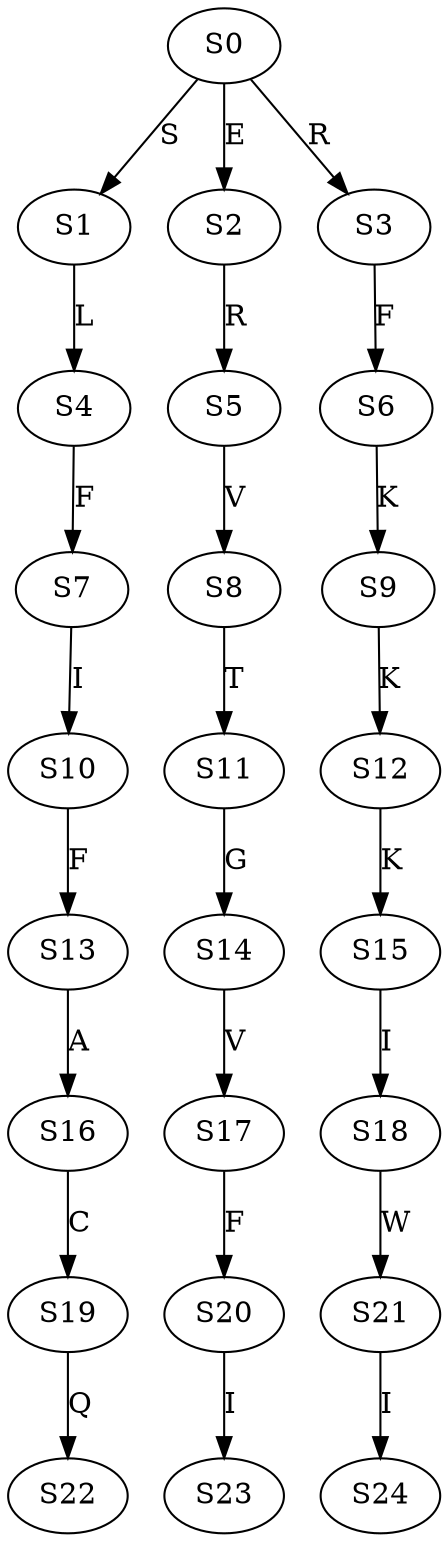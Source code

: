 strict digraph  {
	S0 -> S1 [ label = S ];
	S0 -> S2 [ label = E ];
	S0 -> S3 [ label = R ];
	S1 -> S4 [ label = L ];
	S2 -> S5 [ label = R ];
	S3 -> S6 [ label = F ];
	S4 -> S7 [ label = F ];
	S5 -> S8 [ label = V ];
	S6 -> S9 [ label = K ];
	S7 -> S10 [ label = I ];
	S8 -> S11 [ label = T ];
	S9 -> S12 [ label = K ];
	S10 -> S13 [ label = F ];
	S11 -> S14 [ label = G ];
	S12 -> S15 [ label = K ];
	S13 -> S16 [ label = A ];
	S14 -> S17 [ label = V ];
	S15 -> S18 [ label = I ];
	S16 -> S19 [ label = C ];
	S17 -> S20 [ label = F ];
	S18 -> S21 [ label = W ];
	S19 -> S22 [ label = Q ];
	S20 -> S23 [ label = I ];
	S21 -> S24 [ label = I ];
}
